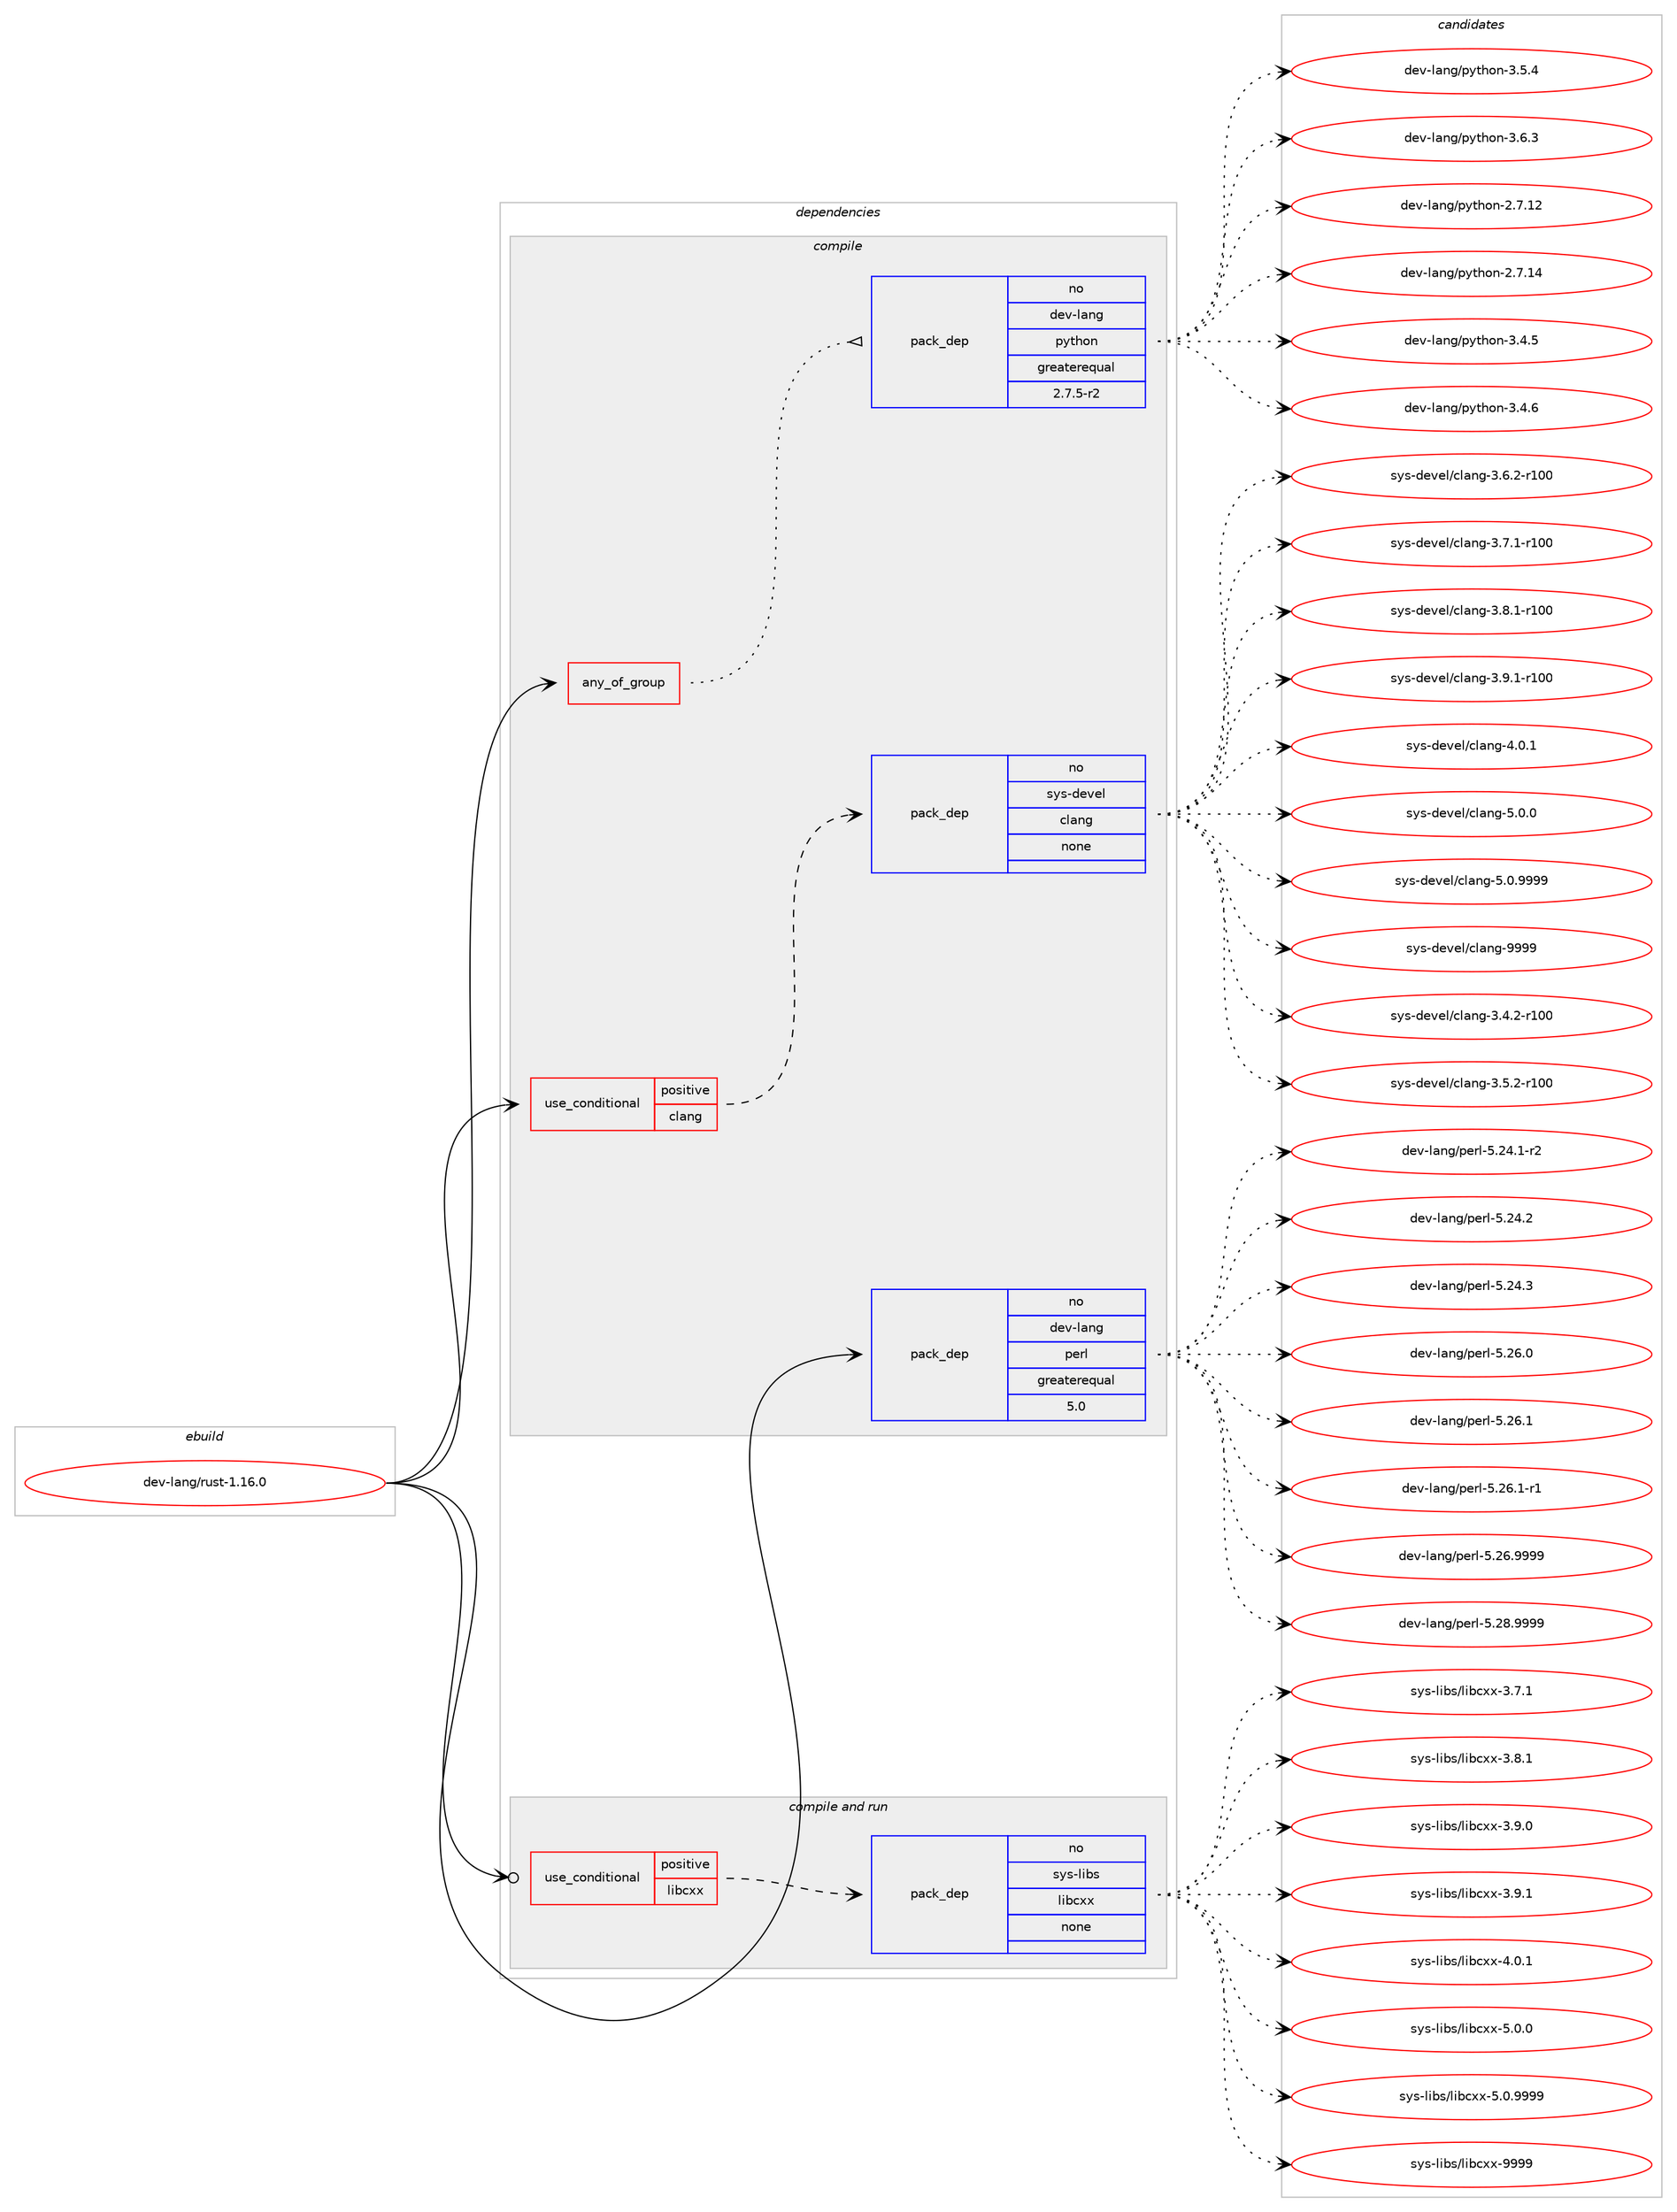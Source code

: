 digraph prolog {

# *************
# Graph options
# *************

newrank=true;
concentrate=true;
compound=true;
graph [rankdir=LR,fontname=Helvetica,fontsize=10,ranksep=1.5];#, ranksep=2.5, nodesep=0.2];
edge  [arrowhead=vee];
node  [fontname=Helvetica,fontsize=10];

# **********
# The ebuild
# **********

subgraph cluster_leftcol {
color=gray;
rank=same;
label=<<i>ebuild</i>>;
id [label="dev-lang/rust-1.16.0", color=red, width=4, href="../dev-lang/rust-1.16.0.svg"];
}

# ****************
# The dependencies
# ****************

subgraph cluster_midcol {
color=gray;
label=<<i>dependencies</i>>;
subgraph cluster_compile {
fillcolor="#eeeeee";
style=filled;
label=<<i>compile</i>>;
subgraph any3118 {
dependency109369 [label=<<TABLE BORDER="0" CELLBORDER="1" CELLSPACING="0" CELLPADDING="4"><TR><TD CELLPADDING="10">any_of_group</TD></TR></TABLE>>, shape=none, color=red];subgraph pack82547 {
dependency109370 [label=<<TABLE BORDER="0" CELLBORDER="1" CELLSPACING="0" CELLPADDING="4" WIDTH="220"><TR><TD ROWSPAN="6" CELLPADDING="30">pack_dep</TD></TR><TR><TD WIDTH="110">no</TD></TR><TR><TD>dev-lang</TD></TR><TR><TD>python</TD></TR><TR><TD>greaterequal</TD></TR><TR><TD>2.7.5-r2</TD></TR></TABLE>>, shape=none, color=blue];
}
dependency109369:e -> dependency109370:w [weight=20,style="dotted",arrowhead="oinv"];
}
id:e -> dependency109369:w [weight=20,style="solid",arrowhead="vee"];
subgraph cond23674 {
dependency109371 [label=<<TABLE BORDER="0" CELLBORDER="1" CELLSPACING="0" CELLPADDING="4"><TR><TD ROWSPAN="3" CELLPADDING="10">use_conditional</TD></TR><TR><TD>positive</TD></TR><TR><TD>clang</TD></TR></TABLE>>, shape=none, color=red];
subgraph pack82548 {
dependency109372 [label=<<TABLE BORDER="0" CELLBORDER="1" CELLSPACING="0" CELLPADDING="4" WIDTH="220"><TR><TD ROWSPAN="6" CELLPADDING="30">pack_dep</TD></TR><TR><TD WIDTH="110">no</TD></TR><TR><TD>sys-devel</TD></TR><TR><TD>clang</TD></TR><TR><TD>none</TD></TR><TR><TD></TD></TR></TABLE>>, shape=none, color=blue];
}
dependency109371:e -> dependency109372:w [weight=20,style="dashed",arrowhead="vee"];
}
id:e -> dependency109371:w [weight=20,style="solid",arrowhead="vee"];
subgraph pack82549 {
dependency109373 [label=<<TABLE BORDER="0" CELLBORDER="1" CELLSPACING="0" CELLPADDING="4" WIDTH="220"><TR><TD ROWSPAN="6" CELLPADDING="30">pack_dep</TD></TR><TR><TD WIDTH="110">no</TD></TR><TR><TD>dev-lang</TD></TR><TR><TD>perl</TD></TR><TR><TD>greaterequal</TD></TR><TR><TD>5.0</TD></TR></TABLE>>, shape=none, color=blue];
}
id:e -> dependency109373:w [weight=20,style="solid",arrowhead="vee"];
}
subgraph cluster_compileandrun {
fillcolor="#eeeeee";
style=filled;
label=<<i>compile and run</i>>;
subgraph cond23675 {
dependency109374 [label=<<TABLE BORDER="0" CELLBORDER="1" CELLSPACING="0" CELLPADDING="4"><TR><TD ROWSPAN="3" CELLPADDING="10">use_conditional</TD></TR><TR><TD>positive</TD></TR><TR><TD>libcxx</TD></TR></TABLE>>, shape=none, color=red];
subgraph pack82550 {
dependency109375 [label=<<TABLE BORDER="0" CELLBORDER="1" CELLSPACING="0" CELLPADDING="4" WIDTH="220"><TR><TD ROWSPAN="6" CELLPADDING="30">pack_dep</TD></TR><TR><TD WIDTH="110">no</TD></TR><TR><TD>sys-libs</TD></TR><TR><TD>libcxx</TD></TR><TR><TD>none</TD></TR><TR><TD></TD></TR></TABLE>>, shape=none, color=blue];
}
dependency109374:e -> dependency109375:w [weight=20,style="dashed",arrowhead="vee"];
}
id:e -> dependency109374:w [weight=20,style="solid",arrowhead="odotvee"];
}
subgraph cluster_run {
fillcolor="#eeeeee";
style=filled;
label=<<i>run</i>>;
}
}

# **************
# The candidates
# **************

subgraph cluster_choices {
rank=same;
color=gray;
label=<<i>candidates</i>>;

subgraph choice82547 {
color=black;
nodesep=1;
choice10010111845108971101034711212111610411111045504655464950 [label="dev-lang/python-2.7.12", color=red, width=4,href="../dev-lang/python-2.7.12.svg"];
choice10010111845108971101034711212111610411111045504655464952 [label="dev-lang/python-2.7.14", color=red, width=4,href="../dev-lang/python-2.7.14.svg"];
choice100101118451089711010347112121116104111110455146524653 [label="dev-lang/python-3.4.5", color=red, width=4,href="../dev-lang/python-3.4.5.svg"];
choice100101118451089711010347112121116104111110455146524654 [label="dev-lang/python-3.4.6", color=red, width=4,href="../dev-lang/python-3.4.6.svg"];
choice100101118451089711010347112121116104111110455146534652 [label="dev-lang/python-3.5.4", color=red, width=4,href="../dev-lang/python-3.5.4.svg"];
choice100101118451089711010347112121116104111110455146544651 [label="dev-lang/python-3.6.3", color=red, width=4,href="../dev-lang/python-3.6.3.svg"];
dependency109370:e -> choice10010111845108971101034711212111610411111045504655464950:w [style=dotted,weight="100"];
dependency109370:e -> choice10010111845108971101034711212111610411111045504655464952:w [style=dotted,weight="100"];
dependency109370:e -> choice100101118451089711010347112121116104111110455146524653:w [style=dotted,weight="100"];
dependency109370:e -> choice100101118451089711010347112121116104111110455146524654:w [style=dotted,weight="100"];
dependency109370:e -> choice100101118451089711010347112121116104111110455146534652:w [style=dotted,weight="100"];
dependency109370:e -> choice100101118451089711010347112121116104111110455146544651:w [style=dotted,weight="100"];
}
subgraph choice82548 {
color=black;
nodesep=1;
choice1151211154510010111810110847991089711010345514652465045114494848 [label="sys-devel/clang-3.4.2-r100", color=red, width=4,href="../sys-devel/clang-3.4.2-r100.svg"];
choice1151211154510010111810110847991089711010345514653465045114494848 [label="sys-devel/clang-3.5.2-r100", color=red, width=4,href="../sys-devel/clang-3.5.2-r100.svg"];
choice1151211154510010111810110847991089711010345514654465045114494848 [label="sys-devel/clang-3.6.2-r100", color=red, width=4,href="../sys-devel/clang-3.6.2-r100.svg"];
choice1151211154510010111810110847991089711010345514655464945114494848 [label="sys-devel/clang-3.7.1-r100", color=red, width=4,href="../sys-devel/clang-3.7.1-r100.svg"];
choice1151211154510010111810110847991089711010345514656464945114494848 [label="sys-devel/clang-3.8.1-r100", color=red, width=4,href="../sys-devel/clang-3.8.1-r100.svg"];
choice1151211154510010111810110847991089711010345514657464945114494848 [label="sys-devel/clang-3.9.1-r100", color=red, width=4,href="../sys-devel/clang-3.9.1-r100.svg"];
choice11512111545100101118101108479910897110103455246484649 [label="sys-devel/clang-4.0.1", color=red, width=4,href="../sys-devel/clang-4.0.1.svg"];
choice11512111545100101118101108479910897110103455346484648 [label="sys-devel/clang-5.0.0", color=red, width=4,href="../sys-devel/clang-5.0.0.svg"];
choice11512111545100101118101108479910897110103455346484657575757 [label="sys-devel/clang-5.0.9999", color=red, width=4,href="../sys-devel/clang-5.0.9999.svg"];
choice115121115451001011181011084799108971101034557575757 [label="sys-devel/clang-9999", color=red, width=4,href="../sys-devel/clang-9999.svg"];
dependency109372:e -> choice1151211154510010111810110847991089711010345514652465045114494848:w [style=dotted,weight="100"];
dependency109372:e -> choice1151211154510010111810110847991089711010345514653465045114494848:w [style=dotted,weight="100"];
dependency109372:e -> choice1151211154510010111810110847991089711010345514654465045114494848:w [style=dotted,weight="100"];
dependency109372:e -> choice1151211154510010111810110847991089711010345514655464945114494848:w [style=dotted,weight="100"];
dependency109372:e -> choice1151211154510010111810110847991089711010345514656464945114494848:w [style=dotted,weight="100"];
dependency109372:e -> choice1151211154510010111810110847991089711010345514657464945114494848:w [style=dotted,weight="100"];
dependency109372:e -> choice11512111545100101118101108479910897110103455246484649:w [style=dotted,weight="100"];
dependency109372:e -> choice11512111545100101118101108479910897110103455346484648:w [style=dotted,weight="100"];
dependency109372:e -> choice11512111545100101118101108479910897110103455346484657575757:w [style=dotted,weight="100"];
dependency109372:e -> choice115121115451001011181011084799108971101034557575757:w [style=dotted,weight="100"];
}
subgraph choice82549 {
color=black;
nodesep=1;
choice100101118451089711010347112101114108455346505246494511450 [label="dev-lang/perl-5.24.1-r2", color=red, width=4,href="../dev-lang/perl-5.24.1-r2.svg"];
choice10010111845108971101034711210111410845534650524650 [label="dev-lang/perl-5.24.2", color=red, width=4,href="../dev-lang/perl-5.24.2.svg"];
choice10010111845108971101034711210111410845534650524651 [label="dev-lang/perl-5.24.3", color=red, width=4,href="../dev-lang/perl-5.24.3.svg"];
choice10010111845108971101034711210111410845534650544648 [label="dev-lang/perl-5.26.0", color=red, width=4,href="../dev-lang/perl-5.26.0.svg"];
choice10010111845108971101034711210111410845534650544649 [label="dev-lang/perl-5.26.1", color=red, width=4,href="../dev-lang/perl-5.26.1.svg"];
choice100101118451089711010347112101114108455346505446494511449 [label="dev-lang/perl-5.26.1-r1", color=red, width=4,href="../dev-lang/perl-5.26.1-r1.svg"];
choice10010111845108971101034711210111410845534650544657575757 [label="dev-lang/perl-5.26.9999", color=red, width=4,href="../dev-lang/perl-5.26.9999.svg"];
choice10010111845108971101034711210111410845534650564657575757 [label="dev-lang/perl-5.28.9999", color=red, width=4,href="../dev-lang/perl-5.28.9999.svg"];
dependency109373:e -> choice100101118451089711010347112101114108455346505246494511450:w [style=dotted,weight="100"];
dependency109373:e -> choice10010111845108971101034711210111410845534650524650:w [style=dotted,weight="100"];
dependency109373:e -> choice10010111845108971101034711210111410845534650524651:w [style=dotted,weight="100"];
dependency109373:e -> choice10010111845108971101034711210111410845534650544648:w [style=dotted,weight="100"];
dependency109373:e -> choice10010111845108971101034711210111410845534650544649:w [style=dotted,weight="100"];
dependency109373:e -> choice100101118451089711010347112101114108455346505446494511449:w [style=dotted,weight="100"];
dependency109373:e -> choice10010111845108971101034711210111410845534650544657575757:w [style=dotted,weight="100"];
dependency109373:e -> choice10010111845108971101034711210111410845534650564657575757:w [style=dotted,weight="100"];
}
subgraph choice82550 {
color=black;
nodesep=1;
choice1151211154510810598115471081059899120120455146554649 [label="sys-libs/libcxx-3.7.1", color=red, width=4,href="../sys-libs/libcxx-3.7.1.svg"];
choice1151211154510810598115471081059899120120455146564649 [label="sys-libs/libcxx-3.8.1", color=red, width=4,href="../sys-libs/libcxx-3.8.1.svg"];
choice1151211154510810598115471081059899120120455146574648 [label="sys-libs/libcxx-3.9.0", color=red, width=4,href="../sys-libs/libcxx-3.9.0.svg"];
choice1151211154510810598115471081059899120120455146574649 [label="sys-libs/libcxx-3.9.1", color=red, width=4,href="../sys-libs/libcxx-3.9.1.svg"];
choice1151211154510810598115471081059899120120455246484649 [label="sys-libs/libcxx-4.0.1", color=red, width=4,href="../sys-libs/libcxx-4.0.1.svg"];
choice1151211154510810598115471081059899120120455346484648 [label="sys-libs/libcxx-5.0.0", color=red, width=4,href="../sys-libs/libcxx-5.0.0.svg"];
choice1151211154510810598115471081059899120120455346484657575757 [label="sys-libs/libcxx-5.0.9999", color=red, width=4,href="../sys-libs/libcxx-5.0.9999.svg"];
choice11512111545108105981154710810598991201204557575757 [label="sys-libs/libcxx-9999", color=red, width=4,href="../sys-libs/libcxx-9999.svg"];
dependency109375:e -> choice1151211154510810598115471081059899120120455146554649:w [style=dotted,weight="100"];
dependency109375:e -> choice1151211154510810598115471081059899120120455146564649:w [style=dotted,weight="100"];
dependency109375:e -> choice1151211154510810598115471081059899120120455146574648:w [style=dotted,weight="100"];
dependency109375:e -> choice1151211154510810598115471081059899120120455146574649:w [style=dotted,weight="100"];
dependency109375:e -> choice1151211154510810598115471081059899120120455246484649:w [style=dotted,weight="100"];
dependency109375:e -> choice1151211154510810598115471081059899120120455346484648:w [style=dotted,weight="100"];
dependency109375:e -> choice1151211154510810598115471081059899120120455346484657575757:w [style=dotted,weight="100"];
dependency109375:e -> choice11512111545108105981154710810598991201204557575757:w [style=dotted,weight="100"];
}
}

}
